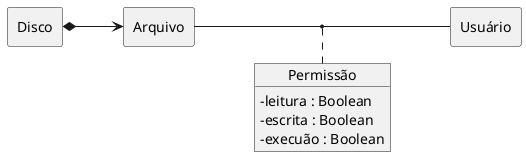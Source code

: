 @startuml
allow_mixing
skinparam ClassAttributeIconSize 0
rectangle "Disco" as di
rectangle "Arquivo" as ar
rectangle "Usuário" as us
object "Permissão" as pe
pe : - leitura : Boolean
pe : - escrita : Boolean
pe : - execuão : Boolean
left to right direction
di *--> ar
ar -- us
(ar,us) .. pe
@enduml